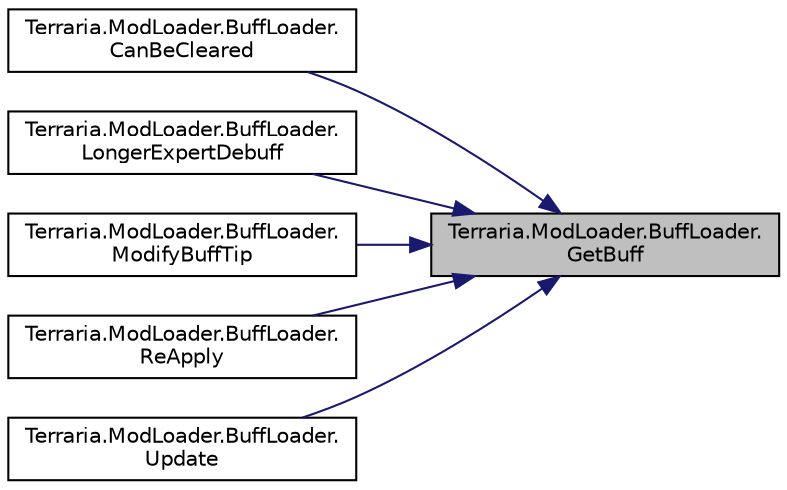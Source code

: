digraph "Terraria.ModLoader.BuffLoader.GetBuff"
{
 // LATEX_PDF_SIZE
  edge [fontname="Helvetica",fontsize="10",labelfontname="Helvetica",labelfontsize="10"];
  node [fontname="Helvetica",fontsize="10",shape=record];
  rankdir="RL";
  Node1 [label="Terraria.ModLoader.BuffLoader.\lGetBuff",height=0.2,width=0.4,color="black", fillcolor="grey75", style="filled", fontcolor="black",tooltip="Gets the ModBuff instance with the given type. If no ModBuff with the given type exists,..."];
  Node1 -> Node2 [dir="back",color="midnightblue",fontsize="10",style="solid",fontname="Helvetica"];
  Node2 [label="Terraria.ModLoader.BuffLoader.\lCanBeCleared",height=0.2,width=0.4,color="black", fillcolor="white", style="filled",URL="$class_terraria_1_1_mod_loader_1_1_buff_loader.html#ace548d3527815b65f8186106ea4f122f",tooltip=" "];
  Node1 -> Node3 [dir="back",color="midnightblue",fontsize="10",style="solid",fontname="Helvetica"];
  Node3 [label="Terraria.ModLoader.BuffLoader.\lLongerExpertDebuff",height=0.2,width=0.4,color="black", fillcolor="white", style="filled",URL="$class_terraria_1_1_mod_loader_1_1_buff_loader.html#af0b8606154d66c37a9ec015479eaca0c",tooltip=" "];
  Node1 -> Node4 [dir="back",color="midnightblue",fontsize="10",style="solid",fontname="Helvetica"];
  Node4 [label="Terraria.ModLoader.BuffLoader.\lModifyBuffTip",height=0.2,width=0.4,color="black", fillcolor="white", style="filled",URL="$class_terraria_1_1_mod_loader_1_1_buff_loader.html#a7b020ccdc9dfce4b7504ba9a35c39750",tooltip=" "];
  Node1 -> Node5 [dir="back",color="midnightblue",fontsize="10",style="solid",fontname="Helvetica"];
  Node5 [label="Terraria.ModLoader.BuffLoader.\lReApply",height=0.2,width=0.4,color="black", fillcolor="white", style="filled",URL="$class_terraria_1_1_mod_loader_1_1_buff_loader.html#a4679d6417d1dfa2c0acb2beaa3665e64",tooltip=" "];
  Node1 -> Node6 [dir="back",color="midnightblue",fontsize="10",style="solid",fontname="Helvetica"];
  Node6 [label="Terraria.ModLoader.BuffLoader.\lUpdate",height=0.2,width=0.4,color="black", fillcolor="white", style="filled",URL="$class_terraria_1_1_mod_loader_1_1_buff_loader.html#a9273dd93983098b09e74fe0d289ecda0",tooltip=" "];
}
